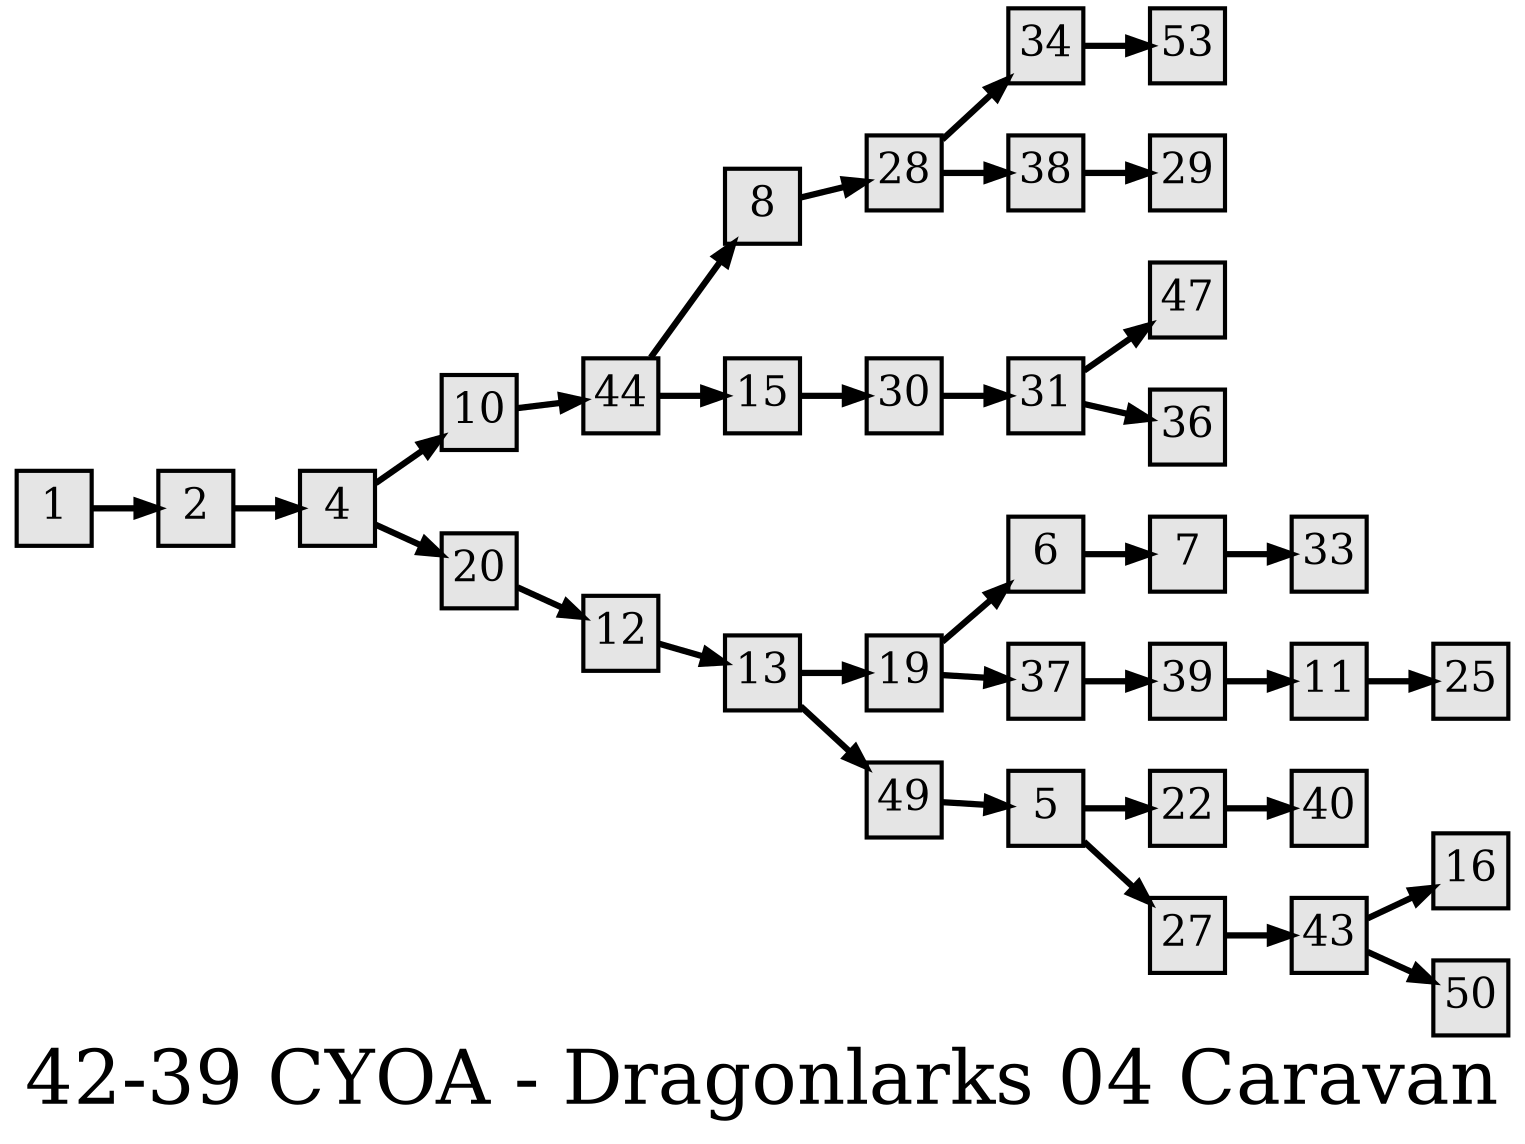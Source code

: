 digraph g{
  graph [ label="42-39 CYOA - Dragonlarks 04 Caravan" rankdir=LR, ordering=out, fontsize=36, nodesep="0.35", ranksep="0.45"];
  node  [shape=rect, penwidth=2, fontsize=20, style=filled, fillcolor=grey90, margin="0,0", labelfloat=true, regular=true, fixedsize=true];
  edge  [labelfloat=true, penwidth=3, fontsize=12];

  1 -> 2;
  2 -> 4;
  4 -> 10;
  4 -> 20;
  5 -> 22;
  5 -> 27;
  6 -> 7;
  7 -> 33;
  8 -> 28;
  10 -> 44;
  11 -> 25;
  12 -> 13;
  13 -> 19;
  13 -> 49;
  15 -> 30;
  19 -> 6;
  19 -> 37;
  20 -> 12;
  22 -> 40;
  27 -> 43;
  28 -> 34;
  28 -> 38;
  30 -> 31;
  31 -> 47;
  31 -> 36;
  34 -> 53;
  37 -> 39;
  38 -> 29;
  39 -> 11;
  43 -> 16;
  43 -> 50;
  44 -> 8;
  44 -> 15;
  49 -> 5;
}

